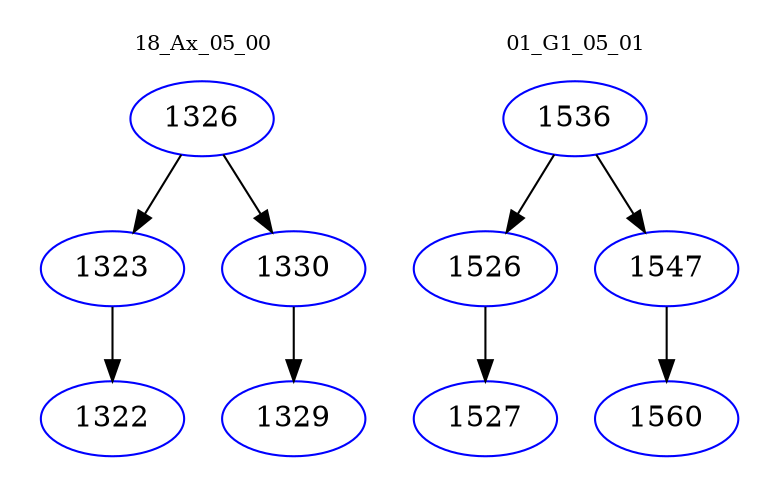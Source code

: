digraph{
subgraph cluster_0 {
color = white
label = "18_Ax_05_00";
fontsize=10;
T0_1326 [label="1326", color="blue"]
T0_1326 -> T0_1323 [color="black"]
T0_1323 [label="1323", color="blue"]
T0_1323 -> T0_1322 [color="black"]
T0_1322 [label="1322", color="blue"]
T0_1326 -> T0_1330 [color="black"]
T0_1330 [label="1330", color="blue"]
T0_1330 -> T0_1329 [color="black"]
T0_1329 [label="1329", color="blue"]
}
subgraph cluster_1 {
color = white
label = "01_G1_05_01";
fontsize=10;
T1_1536 [label="1536", color="blue"]
T1_1536 -> T1_1526 [color="black"]
T1_1526 [label="1526", color="blue"]
T1_1526 -> T1_1527 [color="black"]
T1_1527 [label="1527", color="blue"]
T1_1536 -> T1_1547 [color="black"]
T1_1547 [label="1547", color="blue"]
T1_1547 -> T1_1560 [color="black"]
T1_1560 [label="1560", color="blue"]
}
}
